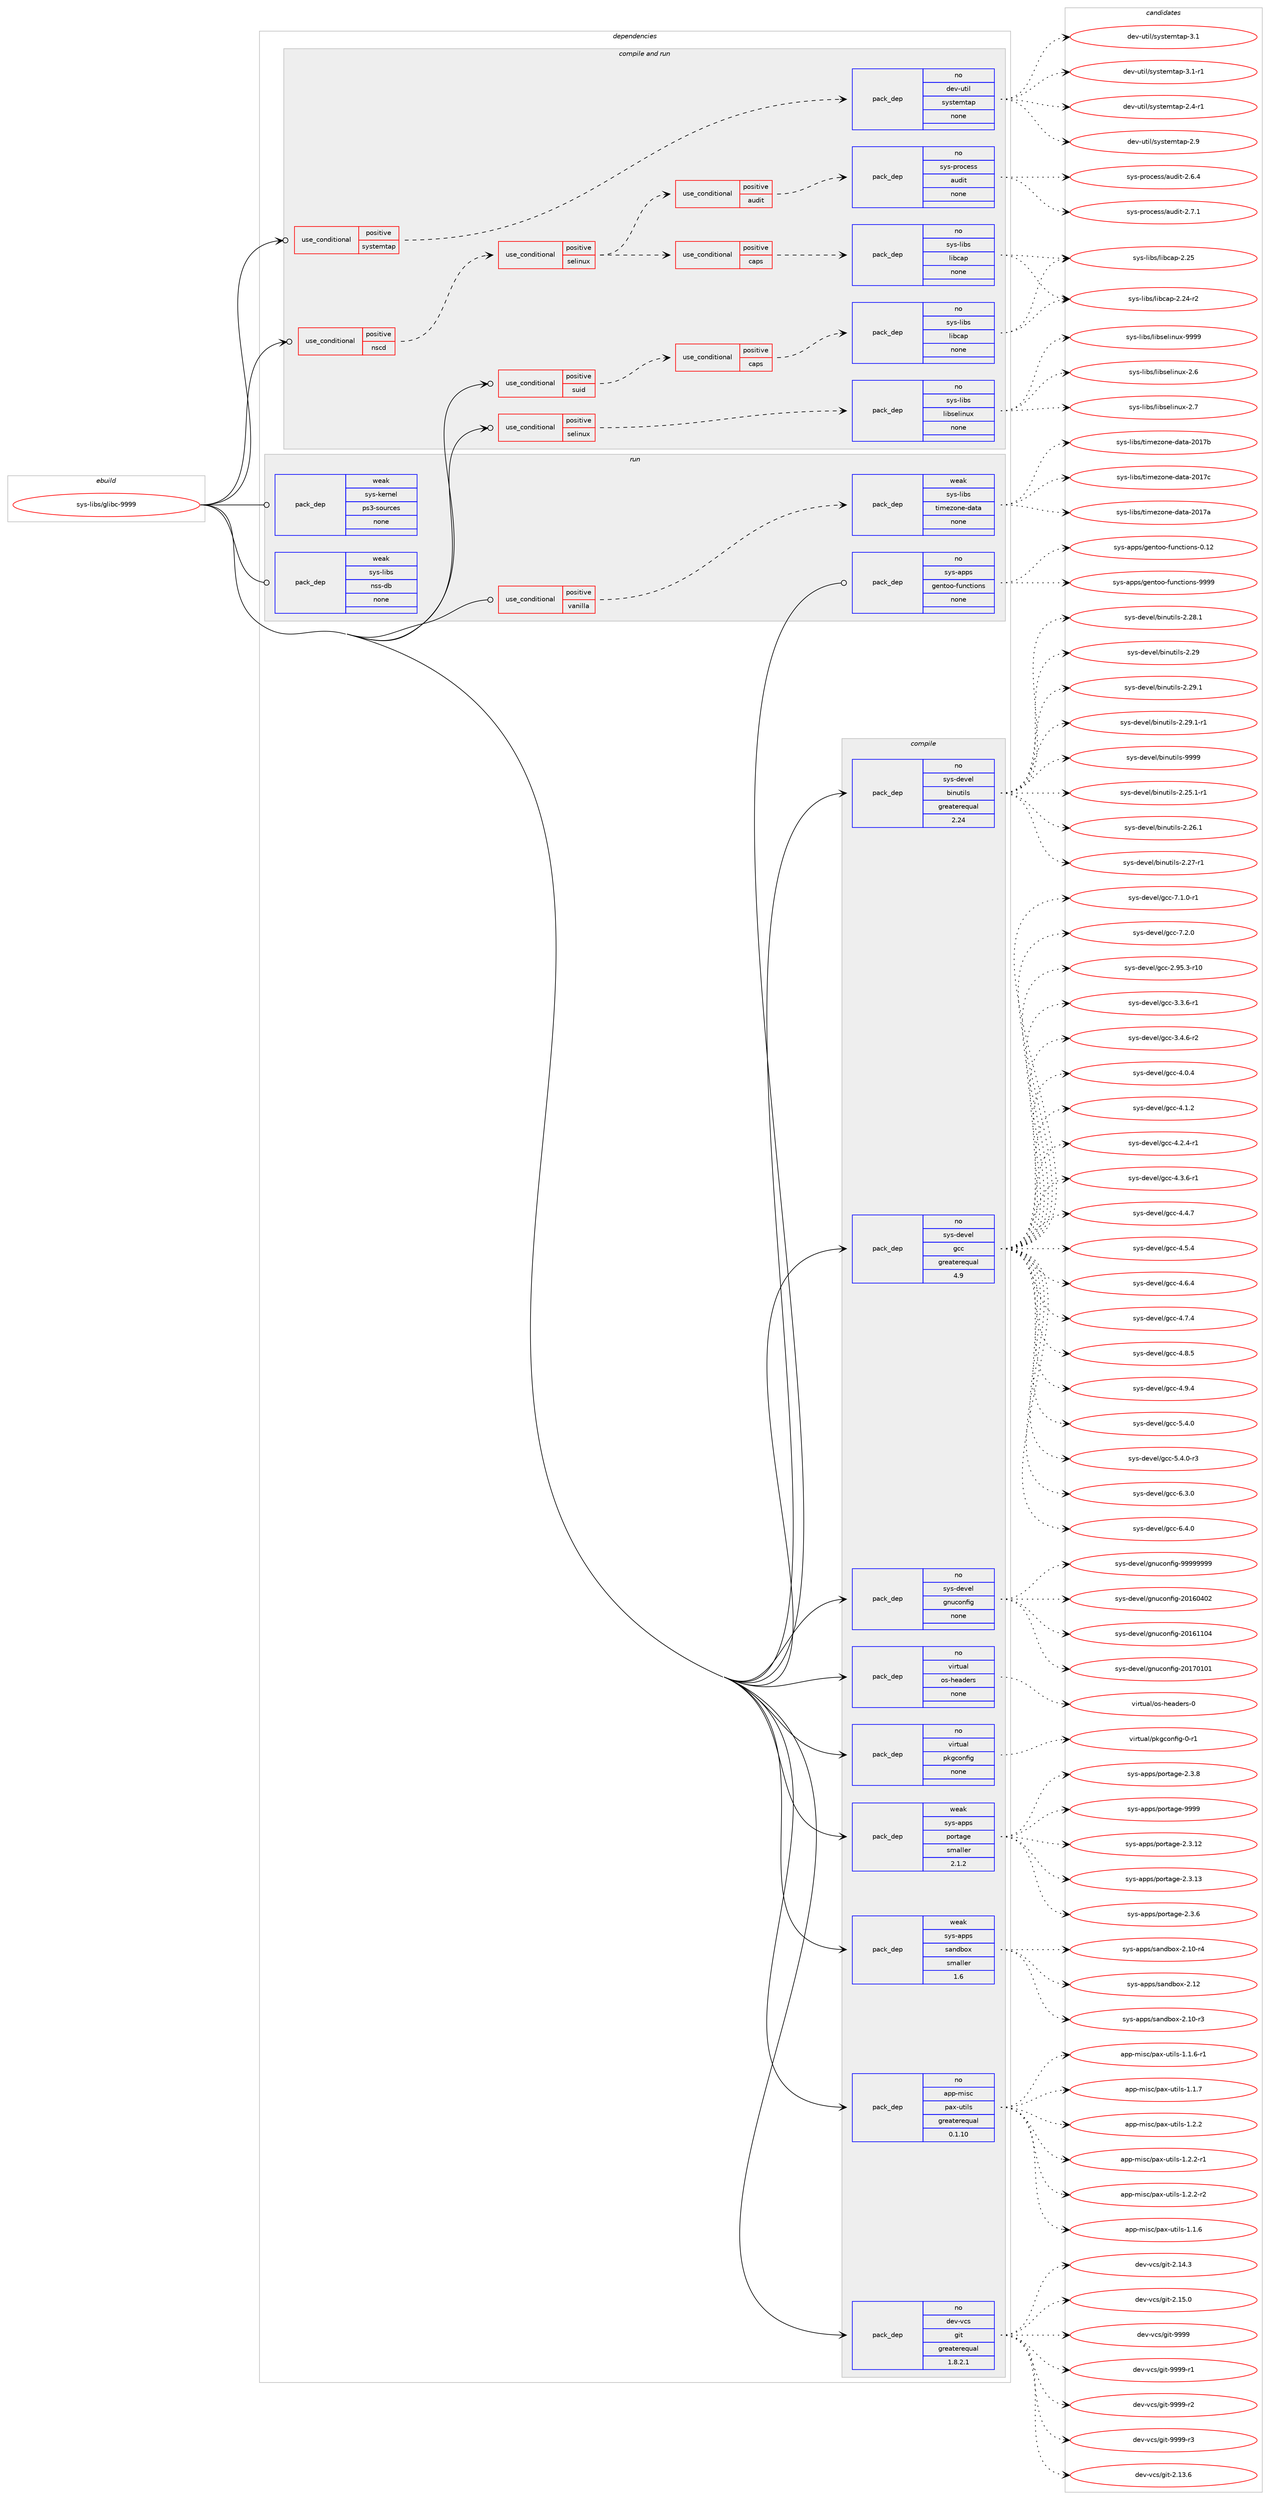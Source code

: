 digraph prolog {

# *************
# Graph options
# *************

newrank=true;
concentrate=true;
compound=true;
graph [rankdir=LR,fontname=Helvetica,fontsize=10,ranksep=1.5];#, ranksep=2.5, nodesep=0.2];
edge  [arrowhead=vee];
node  [fontname=Helvetica,fontsize=10];

# **********
# The ebuild
# **********

subgraph cluster_leftcol {
color=gray;
rank=same;
label=<<i>ebuild</i>>;
id [label="sys-libs/glibc-9999", color=red, width=4, href="../sys-libs/glibc-9999.svg"];
}

# ****************
# The dependencies
# ****************

subgraph cluster_midcol {
color=gray;
label=<<i>dependencies</i>>;
subgraph cluster_compile {
fillcolor="#eeeeee";
style=filled;
label=<<i>compile</i>>;
subgraph pack367408 {
dependency494299 [label=<<TABLE BORDER="0" CELLBORDER="1" CELLSPACING="0" CELLPADDING="4" WIDTH="220"><TR><TD ROWSPAN="6" CELLPADDING="30">pack_dep</TD></TR><TR><TD WIDTH="110">no</TD></TR><TR><TD>app-misc</TD></TR><TR><TD>pax-utils</TD></TR><TR><TD>greaterequal</TD></TR><TR><TD>0.1.10</TD></TR></TABLE>>, shape=none, color=blue];
}
id:e -> dependency494299:w [weight=20,style="solid",arrowhead="vee"];
subgraph pack367409 {
dependency494300 [label=<<TABLE BORDER="0" CELLBORDER="1" CELLSPACING="0" CELLPADDING="4" WIDTH="220"><TR><TD ROWSPAN="6" CELLPADDING="30">pack_dep</TD></TR><TR><TD WIDTH="110">no</TD></TR><TR><TD>dev-vcs</TD></TR><TR><TD>git</TD></TR><TR><TD>greaterequal</TD></TR><TR><TD>1.8.2.1</TD></TR></TABLE>>, shape=none, color=blue];
}
id:e -> dependency494300:w [weight=20,style="solid",arrowhead="vee"];
subgraph pack367410 {
dependency494301 [label=<<TABLE BORDER="0" CELLBORDER="1" CELLSPACING="0" CELLPADDING="4" WIDTH="220"><TR><TD ROWSPAN="6" CELLPADDING="30">pack_dep</TD></TR><TR><TD WIDTH="110">no</TD></TR><TR><TD>sys-devel</TD></TR><TR><TD>binutils</TD></TR><TR><TD>greaterequal</TD></TR><TR><TD>2.24</TD></TR></TABLE>>, shape=none, color=blue];
}
id:e -> dependency494301:w [weight=20,style="solid",arrowhead="vee"];
subgraph pack367411 {
dependency494302 [label=<<TABLE BORDER="0" CELLBORDER="1" CELLSPACING="0" CELLPADDING="4" WIDTH="220"><TR><TD ROWSPAN="6" CELLPADDING="30">pack_dep</TD></TR><TR><TD WIDTH="110">no</TD></TR><TR><TD>sys-devel</TD></TR><TR><TD>gcc</TD></TR><TR><TD>greaterequal</TD></TR><TR><TD>4.9</TD></TR></TABLE>>, shape=none, color=blue];
}
id:e -> dependency494302:w [weight=20,style="solid",arrowhead="vee"];
subgraph pack367412 {
dependency494303 [label=<<TABLE BORDER="0" CELLBORDER="1" CELLSPACING="0" CELLPADDING="4" WIDTH="220"><TR><TD ROWSPAN="6" CELLPADDING="30">pack_dep</TD></TR><TR><TD WIDTH="110">no</TD></TR><TR><TD>sys-devel</TD></TR><TR><TD>gnuconfig</TD></TR><TR><TD>none</TD></TR><TR><TD></TD></TR></TABLE>>, shape=none, color=blue];
}
id:e -> dependency494303:w [weight=20,style="solid",arrowhead="vee"];
subgraph pack367413 {
dependency494304 [label=<<TABLE BORDER="0" CELLBORDER="1" CELLSPACING="0" CELLPADDING="4" WIDTH="220"><TR><TD ROWSPAN="6" CELLPADDING="30">pack_dep</TD></TR><TR><TD WIDTH="110">no</TD></TR><TR><TD>virtual</TD></TR><TR><TD>os-headers</TD></TR><TR><TD>none</TD></TR><TR><TD></TD></TR></TABLE>>, shape=none, color=blue];
}
id:e -> dependency494304:w [weight=20,style="solid",arrowhead="vee"];
subgraph pack367414 {
dependency494305 [label=<<TABLE BORDER="0" CELLBORDER="1" CELLSPACING="0" CELLPADDING="4" WIDTH="220"><TR><TD ROWSPAN="6" CELLPADDING="30">pack_dep</TD></TR><TR><TD WIDTH="110">no</TD></TR><TR><TD>virtual</TD></TR><TR><TD>pkgconfig</TD></TR><TR><TD>none</TD></TR><TR><TD></TD></TR></TABLE>>, shape=none, color=blue];
}
id:e -> dependency494305:w [weight=20,style="solid",arrowhead="vee"];
subgraph pack367415 {
dependency494306 [label=<<TABLE BORDER="0" CELLBORDER="1" CELLSPACING="0" CELLPADDING="4" WIDTH="220"><TR><TD ROWSPAN="6" CELLPADDING="30">pack_dep</TD></TR><TR><TD WIDTH="110">weak</TD></TR><TR><TD>sys-apps</TD></TR><TR><TD>portage</TD></TR><TR><TD>smaller</TD></TR><TR><TD>2.1.2</TD></TR></TABLE>>, shape=none, color=blue];
}
id:e -> dependency494306:w [weight=20,style="solid",arrowhead="vee"];
subgraph pack367416 {
dependency494307 [label=<<TABLE BORDER="0" CELLBORDER="1" CELLSPACING="0" CELLPADDING="4" WIDTH="220"><TR><TD ROWSPAN="6" CELLPADDING="30">pack_dep</TD></TR><TR><TD WIDTH="110">weak</TD></TR><TR><TD>sys-apps</TD></TR><TR><TD>sandbox</TD></TR><TR><TD>smaller</TD></TR><TR><TD>1.6</TD></TR></TABLE>>, shape=none, color=blue];
}
id:e -> dependency494307:w [weight=20,style="solid",arrowhead="vee"];
}
subgraph cluster_compileandrun {
fillcolor="#eeeeee";
style=filled;
label=<<i>compile and run</i>>;
subgraph cond118168 {
dependency494308 [label=<<TABLE BORDER="0" CELLBORDER="1" CELLSPACING="0" CELLPADDING="4"><TR><TD ROWSPAN="3" CELLPADDING="10">use_conditional</TD></TR><TR><TD>positive</TD></TR><TR><TD>nscd</TD></TR></TABLE>>, shape=none, color=red];
subgraph cond118169 {
dependency494309 [label=<<TABLE BORDER="0" CELLBORDER="1" CELLSPACING="0" CELLPADDING="4"><TR><TD ROWSPAN="3" CELLPADDING="10">use_conditional</TD></TR><TR><TD>positive</TD></TR><TR><TD>selinux</TD></TR></TABLE>>, shape=none, color=red];
subgraph cond118170 {
dependency494310 [label=<<TABLE BORDER="0" CELLBORDER="1" CELLSPACING="0" CELLPADDING="4"><TR><TD ROWSPAN="3" CELLPADDING="10">use_conditional</TD></TR><TR><TD>positive</TD></TR><TR><TD>audit</TD></TR></TABLE>>, shape=none, color=red];
subgraph pack367417 {
dependency494311 [label=<<TABLE BORDER="0" CELLBORDER="1" CELLSPACING="0" CELLPADDING="4" WIDTH="220"><TR><TD ROWSPAN="6" CELLPADDING="30">pack_dep</TD></TR><TR><TD WIDTH="110">no</TD></TR><TR><TD>sys-process</TD></TR><TR><TD>audit</TD></TR><TR><TD>none</TD></TR><TR><TD></TD></TR></TABLE>>, shape=none, color=blue];
}
dependency494310:e -> dependency494311:w [weight=20,style="dashed",arrowhead="vee"];
}
dependency494309:e -> dependency494310:w [weight=20,style="dashed",arrowhead="vee"];
subgraph cond118171 {
dependency494312 [label=<<TABLE BORDER="0" CELLBORDER="1" CELLSPACING="0" CELLPADDING="4"><TR><TD ROWSPAN="3" CELLPADDING="10">use_conditional</TD></TR><TR><TD>positive</TD></TR><TR><TD>caps</TD></TR></TABLE>>, shape=none, color=red];
subgraph pack367418 {
dependency494313 [label=<<TABLE BORDER="0" CELLBORDER="1" CELLSPACING="0" CELLPADDING="4" WIDTH="220"><TR><TD ROWSPAN="6" CELLPADDING="30">pack_dep</TD></TR><TR><TD WIDTH="110">no</TD></TR><TR><TD>sys-libs</TD></TR><TR><TD>libcap</TD></TR><TR><TD>none</TD></TR><TR><TD></TD></TR></TABLE>>, shape=none, color=blue];
}
dependency494312:e -> dependency494313:w [weight=20,style="dashed",arrowhead="vee"];
}
dependency494309:e -> dependency494312:w [weight=20,style="dashed",arrowhead="vee"];
}
dependency494308:e -> dependency494309:w [weight=20,style="dashed",arrowhead="vee"];
}
id:e -> dependency494308:w [weight=20,style="solid",arrowhead="odotvee"];
subgraph cond118172 {
dependency494314 [label=<<TABLE BORDER="0" CELLBORDER="1" CELLSPACING="0" CELLPADDING="4"><TR><TD ROWSPAN="3" CELLPADDING="10">use_conditional</TD></TR><TR><TD>positive</TD></TR><TR><TD>selinux</TD></TR></TABLE>>, shape=none, color=red];
subgraph pack367419 {
dependency494315 [label=<<TABLE BORDER="0" CELLBORDER="1" CELLSPACING="0" CELLPADDING="4" WIDTH="220"><TR><TD ROWSPAN="6" CELLPADDING="30">pack_dep</TD></TR><TR><TD WIDTH="110">no</TD></TR><TR><TD>sys-libs</TD></TR><TR><TD>libselinux</TD></TR><TR><TD>none</TD></TR><TR><TD></TD></TR></TABLE>>, shape=none, color=blue];
}
dependency494314:e -> dependency494315:w [weight=20,style="dashed",arrowhead="vee"];
}
id:e -> dependency494314:w [weight=20,style="solid",arrowhead="odotvee"];
subgraph cond118173 {
dependency494316 [label=<<TABLE BORDER="0" CELLBORDER="1" CELLSPACING="0" CELLPADDING="4"><TR><TD ROWSPAN="3" CELLPADDING="10">use_conditional</TD></TR><TR><TD>positive</TD></TR><TR><TD>suid</TD></TR></TABLE>>, shape=none, color=red];
subgraph cond118174 {
dependency494317 [label=<<TABLE BORDER="0" CELLBORDER="1" CELLSPACING="0" CELLPADDING="4"><TR><TD ROWSPAN="3" CELLPADDING="10">use_conditional</TD></TR><TR><TD>positive</TD></TR><TR><TD>caps</TD></TR></TABLE>>, shape=none, color=red];
subgraph pack367420 {
dependency494318 [label=<<TABLE BORDER="0" CELLBORDER="1" CELLSPACING="0" CELLPADDING="4" WIDTH="220"><TR><TD ROWSPAN="6" CELLPADDING="30">pack_dep</TD></TR><TR><TD WIDTH="110">no</TD></TR><TR><TD>sys-libs</TD></TR><TR><TD>libcap</TD></TR><TR><TD>none</TD></TR><TR><TD></TD></TR></TABLE>>, shape=none, color=blue];
}
dependency494317:e -> dependency494318:w [weight=20,style="dashed",arrowhead="vee"];
}
dependency494316:e -> dependency494317:w [weight=20,style="dashed",arrowhead="vee"];
}
id:e -> dependency494316:w [weight=20,style="solid",arrowhead="odotvee"];
subgraph cond118175 {
dependency494319 [label=<<TABLE BORDER="0" CELLBORDER="1" CELLSPACING="0" CELLPADDING="4"><TR><TD ROWSPAN="3" CELLPADDING="10">use_conditional</TD></TR><TR><TD>positive</TD></TR><TR><TD>systemtap</TD></TR></TABLE>>, shape=none, color=red];
subgraph pack367421 {
dependency494320 [label=<<TABLE BORDER="0" CELLBORDER="1" CELLSPACING="0" CELLPADDING="4" WIDTH="220"><TR><TD ROWSPAN="6" CELLPADDING="30">pack_dep</TD></TR><TR><TD WIDTH="110">no</TD></TR><TR><TD>dev-util</TD></TR><TR><TD>systemtap</TD></TR><TR><TD>none</TD></TR><TR><TD></TD></TR></TABLE>>, shape=none, color=blue];
}
dependency494319:e -> dependency494320:w [weight=20,style="dashed",arrowhead="vee"];
}
id:e -> dependency494319:w [weight=20,style="solid",arrowhead="odotvee"];
}
subgraph cluster_run {
fillcolor="#eeeeee";
style=filled;
label=<<i>run</i>>;
subgraph cond118176 {
dependency494321 [label=<<TABLE BORDER="0" CELLBORDER="1" CELLSPACING="0" CELLPADDING="4"><TR><TD ROWSPAN="3" CELLPADDING="10">use_conditional</TD></TR><TR><TD>positive</TD></TR><TR><TD>vanilla</TD></TR></TABLE>>, shape=none, color=red];
subgraph pack367422 {
dependency494322 [label=<<TABLE BORDER="0" CELLBORDER="1" CELLSPACING="0" CELLPADDING="4" WIDTH="220"><TR><TD ROWSPAN="6" CELLPADDING="30">pack_dep</TD></TR><TR><TD WIDTH="110">weak</TD></TR><TR><TD>sys-libs</TD></TR><TR><TD>timezone-data</TD></TR><TR><TD>none</TD></TR><TR><TD></TD></TR></TABLE>>, shape=none, color=blue];
}
dependency494321:e -> dependency494322:w [weight=20,style="dashed",arrowhead="vee"];
}
id:e -> dependency494321:w [weight=20,style="solid",arrowhead="odot"];
subgraph pack367423 {
dependency494323 [label=<<TABLE BORDER="0" CELLBORDER="1" CELLSPACING="0" CELLPADDING="4" WIDTH="220"><TR><TD ROWSPAN="6" CELLPADDING="30">pack_dep</TD></TR><TR><TD WIDTH="110">no</TD></TR><TR><TD>sys-apps</TD></TR><TR><TD>gentoo-functions</TD></TR><TR><TD>none</TD></TR><TR><TD></TD></TR></TABLE>>, shape=none, color=blue];
}
id:e -> dependency494323:w [weight=20,style="solid",arrowhead="odot"];
subgraph pack367424 {
dependency494324 [label=<<TABLE BORDER="0" CELLBORDER="1" CELLSPACING="0" CELLPADDING="4" WIDTH="220"><TR><TD ROWSPAN="6" CELLPADDING="30">pack_dep</TD></TR><TR><TD WIDTH="110">weak</TD></TR><TR><TD>sys-kernel</TD></TR><TR><TD>ps3-sources</TD></TR><TR><TD>none</TD></TR><TR><TD></TD></TR></TABLE>>, shape=none, color=blue];
}
id:e -> dependency494324:w [weight=20,style="solid",arrowhead="odot"];
subgraph pack367425 {
dependency494325 [label=<<TABLE BORDER="0" CELLBORDER="1" CELLSPACING="0" CELLPADDING="4" WIDTH="220"><TR><TD ROWSPAN="6" CELLPADDING="30">pack_dep</TD></TR><TR><TD WIDTH="110">weak</TD></TR><TR><TD>sys-libs</TD></TR><TR><TD>nss-db</TD></TR><TR><TD>none</TD></TR><TR><TD></TD></TR></TABLE>>, shape=none, color=blue];
}
id:e -> dependency494325:w [weight=20,style="solid",arrowhead="odot"];
}
}

# **************
# The candidates
# **************

subgraph cluster_choices {
rank=same;
color=gray;
label=<<i>candidates</i>>;

subgraph choice367408 {
color=black;
nodesep=1;
choice971121124510910511599471129712045117116105108115454946494654 [label="app-misc/pax-utils-1.1.6", color=red, width=4,href="../app-misc/pax-utils-1.1.6.svg"];
choice9711211245109105115994711297120451171161051081154549464946544511449 [label="app-misc/pax-utils-1.1.6-r1", color=red, width=4,href="../app-misc/pax-utils-1.1.6-r1.svg"];
choice971121124510910511599471129712045117116105108115454946494655 [label="app-misc/pax-utils-1.1.7", color=red, width=4,href="../app-misc/pax-utils-1.1.7.svg"];
choice971121124510910511599471129712045117116105108115454946504650 [label="app-misc/pax-utils-1.2.2", color=red, width=4,href="../app-misc/pax-utils-1.2.2.svg"];
choice9711211245109105115994711297120451171161051081154549465046504511449 [label="app-misc/pax-utils-1.2.2-r1", color=red, width=4,href="../app-misc/pax-utils-1.2.2-r1.svg"];
choice9711211245109105115994711297120451171161051081154549465046504511450 [label="app-misc/pax-utils-1.2.2-r2", color=red, width=4,href="../app-misc/pax-utils-1.2.2-r2.svg"];
dependency494299:e -> choice971121124510910511599471129712045117116105108115454946494654:w [style=dotted,weight="100"];
dependency494299:e -> choice9711211245109105115994711297120451171161051081154549464946544511449:w [style=dotted,weight="100"];
dependency494299:e -> choice971121124510910511599471129712045117116105108115454946494655:w [style=dotted,weight="100"];
dependency494299:e -> choice971121124510910511599471129712045117116105108115454946504650:w [style=dotted,weight="100"];
dependency494299:e -> choice9711211245109105115994711297120451171161051081154549465046504511449:w [style=dotted,weight="100"];
dependency494299:e -> choice9711211245109105115994711297120451171161051081154549465046504511450:w [style=dotted,weight="100"];
}
subgraph choice367409 {
color=black;
nodesep=1;
choice10010111845118991154710310511645504649514654 [label="dev-vcs/git-2.13.6", color=red, width=4,href="../dev-vcs/git-2.13.6.svg"];
choice10010111845118991154710310511645504649524651 [label="dev-vcs/git-2.14.3", color=red, width=4,href="../dev-vcs/git-2.14.3.svg"];
choice10010111845118991154710310511645504649534648 [label="dev-vcs/git-2.15.0", color=red, width=4,href="../dev-vcs/git-2.15.0.svg"];
choice1001011184511899115471031051164557575757 [label="dev-vcs/git-9999", color=red, width=4,href="../dev-vcs/git-9999.svg"];
choice10010111845118991154710310511645575757574511449 [label="dev-vcs/git-9999-r1", color=red, width=4,href="../dev-vcs/git-9999-r1.svg"];
choice10010111845118991154710310511645575757574511450 [label="dev-vcs/git-9999-r2", color=red, width=4,href="../dev-vcs/git-9999-r2.svg"];
choice10010111845118991154710310511645575757574511451 [label="dev-vcs/git-9999-r3", color=red, width=4,href="../dev-vcs/git-9999-r3.svg"];
dependency494300:e -> choice10010111845118991154710310511645504649514654:w [style=dotted,weight="100"];
dependency494300:e -> choice10010111845118991154710310511645504649524651:w [style=dotted,weight="100"];
dependency494300:e -> choice10010111845118991154710310511645504649534648:w [style=dotted,weight="100"];
dependency494300:e -> choice1001011184511899115471031051164557575757:w [style=dotted,weight="100"];
dependency494300:e -> choice10010111845118991154710310511645575757574511449:w [style=dotted,weight="100"];
dependency494300:e -> choice10010111845118991154710310511645575757574511450:w [style=dotted,weight="100"];
dependency494300:e -> choice10010111845118991154710310511645575757574511451:w [style=dotted,weight="100"];
}
subgraph choice367410 {
color=black;
nodesep=1;
choice115121115451001011181011084798105110117116105108115455046505346494511449 [label="sys-devel/binutils-2.25.1-r1", color=red, width=4,href="../sys-devel/binutils-2.25.1-r1.svg"];
choice11512111545100101118101108479810511011711610510811545504650544649 [label="sys-devel/binutils-2.26.1", color=red, width=4,href="../sys-devel/binutils-2.26.1.svg"];
choice11512111545100101118101108479810511011711610510811545504650554511449 [label="sys-devel/binutils-2.27-r1", color=red, width=4,href="../sys-devel/binutils-2.27-r1.svg"];
choice11512111545100101118101108479810511011711610510811545504650564649 [label="sys-devel/binutils-2.28.1", color=red, width=4,href="../sys-devel/binutils-2.28.1.svg"];
choice1151211154510010111810110847981051101171161051081154550465057 [label="sys-devel/binutils-2.29", color=red, width=4,href="../sys-devel/binutils-2.29.svg"];
choice11512111545100101118101108479810511011711610510811545504650574649 [label="sys-devel/binutils-2.29.1", color=red, width=4,href="../sys-devel/binutils-2.29.1.svg"];
choice115121115451001011181011084798105110117116105108115455046505746494511449 [label="sys-devel/binutils-2.29.1-r1", color=red, width=4,href="../sys-devel/binutils-2.29.1-r1.svg"];
choice1151211154510010111810110847981051101171161051081154557575757 [label="sys-devel/binutils-9999", color=red, width=4,href="../sys-devel/binutils-9999.svg"];
dependency494301:e -> choice115121115451001011181011084798105110117116105108115455046505346494511449:w [style=dotted,weight="100"];
dependency494301:e -> choice11512111545100101118101108479810511011711610510811545504650544649:w [style=dotted,weight="100"];
dependency494301:e -> choice11512111545100101118101108479810511011711610510811545504650554511449:w [style=dotted,weight="100"];
dependency494301:e -> choice11512111545100101118101108479810511011711610510811545504650564649:w [style=dotted,weight="100"];
dependency494301:e -> choice1151211154510010111810110847981051101171161051081154550465057:w [style=dotted,weight="100"];
dependency494301:e -> choice11512111545100101118101108479810511011711610510811545504650574649:w [style=dotted,weight="100"];
dependency494301:e -> choice115121115451001011181011084798105110117116105108115455046505746494511449:w [style=dotted,weight="100"];
dependency494301:e -> choice1151211154510010111810110847981051101171161051081154557575757:w [style=dotted,weight="100"];
}
subgraph choice367411 {
color=black;
nodesep=1;
choice1151211154510010111810110847103999945504657534651451144948 [label="sys-devel/gcc-2.95.3-r10", color=red, width=4,href="../sys-devel/gcc-2.95.3-r10.svg"];
choice115121115451001011181011084710399994551465146544511449 [label="sys-devel/gcc-3.3.6-r1", color=red, width=4,href="../sys-devel/gcc-3.3.6-r1.svg"];
choice115121115451001011181011084710399994551465246544511450 [label="sys-devel/gcc-3.4.6-r2", color=red, width=4,href="../sys-devel/gcc-3.4.6-r2.svg"];
choice11512111545100101118101108471039999455246484652 [label="sys-devel/gcc-4.0.4", color=red, width=4,href="../sys-devel/gcc-4.0.4.svg"];
choice11512111545100101118101108471039999455246494650 [label="sys-devel/gcc-4.1.2", color=red, width=4,href="../sys-devel/gcc-4.1.2.svg"];
choice115121115451001011181011084710399994552465046524511449 [label="sys-devel/gcc-4.2.4-r1", color=red, width=4,href="../sys-devel/gcc-4.2.4-r1.svg"];
choice115121115451001011181011084710399994552465146544511449 [label="sys-devel/gcc-4.3.6-r1", color=red, width=4,href="../sys-devel/gcc-4.3.6-r1.svg"];
choice11512111545100101118101108471039999455246524655 [label="sys-devel/gcc-4.4.7", color=red, width=4,href="../sys-devel/gcc-4.4.7.svg"];
choice11512111545100101118101108471039999455246534652 [label="sys-devel/gcc-4.5.4", color=red, width=4,href="../sys-devel/gcc-4.5.4.svg"];
choice11512111545100101118101108471039999455246544652 [label="sys-devel/gcc-4.6.4", color=red, width=4,href="../sys-devel/gcc-4.6.4.svg"];
choice11512111545100101118101108471039999455246554652 [label="sys-devel/gcc-4.7.4", color=red, width=4,href="../sys-devel/gcc-4.7.4.svg"];
choice11512111545100101118101108471039999455246564653 [label="sys-devel/gcc-4.8.5", color=red, width=4,href="../sys-devel/gcc-4.8.5.svg"];
choice11512111545100101118101108471039999455246574652 [label="sys-devel/gcc-4.9.4", color=red, width=4,href="../sys-devel/gcc-4.9.4.svg"];
choice11512111545100101118101108471039999455346524648 [label="sys-devel/gcc-5.4.0", color=red, width=4,href="../sys-devel/gcc-5.4.0.svg"];
choice115121115451001011181011084710399994553465246484511451 [label="sys-devel/gcc-5.4.0-r3", color=red, width=4,href="../sys-devel/gcc-5.4.0-r3.svg"];
choice11512111545100101118101108471039999455446514648 [label="sys-devel/gcc-6.3.0", color=red, width=4,href="../sys-devel/gcc-6.3.0.svg"];
choice11512111545100101118101108471039999455446524648 [label="sys-devel/gcc-6.4.0", color=red, width=4,href="../sys-devel/gcc-6.4.0.svg"];
choice115121115451001011181011084710399994555464946484511449 [label="sys-devel/gcc-7.1.0-r1", color=red, width=4,href="../sys-devel/gcc-7.1.0-r1.svg"];
choice11512111545100101118101108471039999455546504648 [label="sys-devel/gcc-7.2.0", color=red, width=4,href="../sys-devel/gcc-7.2.0.svg"];
dependency494302:e -> choice1151211154510010111810110847103999945504657534651451144948:w [style=dotted,weight="100"];
dependency494302:e -> choice115121115451001011181011084710399994551465146544511449:w [style=dotted,weight="100"];
dependency494302:e -> choice115121115451001011181011084710399994551465246544511450:w [style=dotted,weight="100"];
dependency494302:e -> choice11512111545100101118101108471039999455246484652:w [style=dotted,weight="100"];
dependency494302:e -> choice11512111545100101118101108471039999455246494650:w [style=dotted,weight="100"];
dependency494302:e -> choice115121115451001011181011084710399994552465046524511449:w [style=dotted,weight="100"];
dependency494302:e -> choice115121115451001011181011084710399994552465146544511449:w [style=dotted,weight="100"];
dependency494302:e -> choice11512111545100101118101108471039999455246524655:w [style=dotted,weight="100"];
dependency494302:e -> choice11512111545100101118101108471039999455246534652:w [style=dotted,weight="100"];
dependency494302:e -> choice11512111545100101118101108471039999455246544652:w [style=dotted,weight="100"];
dependency494302:e -> choice11512111545100101118101108471039999455246554652:w [style=dotted,weight="100"];
dependency494302:e -> choice11512111545100101118101108471039999455246564653:w [style=dotted,weight="100"];
dependency494302:e -> choice11512111545100101118101108471039999455246574652:w [style=dotted,weight="100"];
dependency494302:e -> choice11512111545100101118101108471039999455346524648:w [style=dotted,weight="100"];
dependency494302:e -> choice115121115451001011181011084710399994553465246484511451:w [style=dotted,weight="100"];
dependency494302:e -> choice11512111545100101118101108471039999455446514648:w [style=dotted,weight="100"];
dependency494302:e -> choice11512111545100101118101108471039999455446524648:w [style=dotted,weight="100"];
dependency494302:e -> choice115121115451001011181011084710399994555464946484511449:w [style=dotted,weight="100"];
dependency494302:e -> choice11512111545100101118101108471039999455546504648:w [style=dotted,weight="100"];
}
subgraph choice367412 {
color=black;
nodesep=1;
choice115121115451001011181011084710311011799111110102105103455048495448524850 [label="sys-devel/gnuconfig-20160402", color=red, width=4,href="../sys-devel/gnuconfig-20160402.svg"];
choice115121115451001011181011084710311011799111110102105103455048495449494852 [label="sys-devel/gnuconfig-20161104", color=red, width=4,href="../sys-devel/gnuconfig-20161104.svg"];
choice115121115451001011181011084710311011799111110102105103455048495548494849 [label="sys-devel/gnuconfig-20170101", color=red, width=4,href="../sys-devel/gnuconfig-20170101.svg"];
choice115121115451001011181011084710311011799111110102105103455757575757575757 [label="sys-devel/gnuconfig-99999999", color=red, width=4,href="../sys-devel/gnuconfig-99999999.svg"];
dependency494303:e -> choice115121115451001011181011084710311011799111110102105103455048495448524850:w [style=dotted,weight="100"];
dependency494303:e -> choice115121115451001011181011084710311011799111110102105103455048495449494852:w [style=dotted,weight="100"];
dependency494303:e -> choice115121115451001011181011084710311011799111110102105103455048495548494849:w [style=dotted,weight="100"];
dependency494303:e -> choice115121115451001011181011084710311011799111110102105103455757575757575757:w [style=dotted,weight="100"];
}
subgraph choice367413 {
color=black;
nodesep=1;
choice118105114116117971084711111545104101971001011141154548 [label="virtual/os-headers-0", color=red, width=4,href="../virtual/os-headers-0.svg"];
dependency494304:e -> choice118105114116117971084711111545104101971001011141154548:w [style=dotted,weight="100"];
}
subgraph choice367414 {
color=black;
nodesep=1;
choice11810511411611797108471121071039911111010210510345484511449 [label="virtual/pkgconfig-0-r1", color=red, width=4,href="../virtual/pkgconfig-0-r1.svg"];
dependency494305:e -> choice11810511411611797108471121071039911111010210510345484511449:w [style=dotted,weight="100"];
}
subgraph choice367415 {
color=black;
nodesep=1;
choice1151211154597112112115471121111141169710310145504651464950 [label="sys-apps/portage-2.3.12", color=red, width=4,href="../sys-apps/portage-2.3.12.svg"];
choice1151211154597112112115471121111141169710310145504651464951 [label="sys-apps/portage-2.3.13", color=red, width=4,href="../sys-apps/portage-2.3.13.svg"];
choice11512111545971121121154711211111411697103101455046514654 [label="sys-apps/portage-2.3.6", color=red, width=4,href="../sys-apps/portage-2.3.6.svg"];
choice11512111545971121121154711211111411697103101455046514656 [label="sys-apps/portage-2.3.8", color=red, width=4,href="../sys-apps/portage-2.3.8.svg"];
choice115121115459711211211547112111114116971031014557575757 [label="sys-apps/portage-9999", color=red, width=4,href="../sys-apps/portage-9999.svg"];
dependency494306:e -> choice1151211154597112112115471121111141169710310145504651464950:w [style=dotted,weight="100"];
dependency494306:e -> choice1151211154597112112115471121111141169710310145504651464951:w [style=dotted,weight="100"];
dependency494306:e -> choice11512111545971121121154711211111411697103101455046514654:w [style=dotted,weight="100"];
dependency494306:e -> choice11512111545971121121154711211111411697103101455046514656:w [style=dotted,weight="100"];
dependency494306:e -> choice115121115459711211211547112111114116971031014557575757:w [style=dotted,weight="100"];
}
subgraph choice367416 {
color=black;
nodesep=1;
choice115121115459711211211547115971101009811112045504649484511451 [label="sys-apps/sandbox-2.10-r3", color=red, width=4,href="../sys-apps/sandbox-2.10-r3.svg"];
choice115121115459711211211547115971101009811112045504649484511452 [label="sys-apps/sandbox-2.10-r4", color=red, width=4,href="../sys-apps/sandbox-2.10-r4.svg"];
choice11512111545971121121154711597110100981111204550464950 [label="sys-apps/sandbox-2.12", color=red, width=4,href="../sys-apps/sandbox-2.12.svg"];
dependency494307:e -> choice115121115459711211211547115971101009811112045504649484511451:w [style=dotted,weight="100"];
dependency494307:e -> choice115121115459711211211547115971101009811112045504649484511452:w [style=dotted,weight="100"];
dependency494307:e -> choice11512111545971121121154711597110100981111204550464950:w [style=dotted,weight="100"];
}
subgraph choice367417 {
color=black;
nodesep=1;
choice11512111545112114111991011151154797117100105116455046544652 [label="sys-process/audit-2.6.4", color=red, width=4,href="../sys-process/audit-2.6.4.svg"];
choice11512111545112114111991011151154797117100105116455046554649 [label="sys-process/audit-2.7.1", color=red, width=4,href="../sys-process/audit-2.7.1.svg"];
dependency494311:e -> choice11512111545112114111991011151154797117100105116455046544652:w [style=dotted,weight="100"];
dependency494311:e -> choice11512111545112114111991011151154797117100105116455046554649:w [style=dotted,weight="100"];
}
subgraph choice367418 {
color=black;
nodesep=1;
choice11512111545108105981154710810598999711245504650524511450 [label="sys-libs/libcap-2.24-r2", color=red, width=4,href="../sys-libs/libcap-2.24-r2.svg"];
choice1151211154510810598115471081059899971124550465053 [label="sys-libs/libcap-2.25", color=red, width=4,href="../sys-libs/libcap-2.25.svg"];
dependency494313:e -> choice11512111545108105981154710810598999711245504650524511450:w [style=dotted,weight="100"];
dependency494313:e -> choice1151211154510810598115471081059899971124550465053:w [style=dotted,weight="100"];
}
subgraph choice367419 {
color=black;
nodesep=1;
choice1151211154510810598115471081059811510110810511011712045504654 [label="sys-libs/libselinux-2.6", color=red, width=4,href="../sys-libs/libselinux-2.6.svg"];
choice1151211154510810598115471081059811510110810511011712045504655 [label="sys-libs/libselinux-2.7", color=red, width=4,href="../sys-libs/libselinux-2.7.svg"];
choice115121115451081059811547108105981151011081051101171204557575757 [label="sys-libs/libselinux-9999", color=red, width=4,href="../sys-libs/libselinux-9999.svg"];
dependency494315:e -> choice1151211154510810598115471081059811510110810511011712045504654:w [style=dotted,weight="100"];
dependency494315:e -> choice1151211154510810598115471081059811510110810511011712045504655:w [style=dotted,weight="100"];
dependency494315:e -> choice115121115451081059811547108105981151011081051101171204557575757:w [style=dotted,weight="100"];
}
subgraph choice367420 {
color=black;
nodesep=1;
choice11512111545108105981154710810598999711245504650524511450 [label="sys-libs/libcap-2.24-r2", color=red, width=4,href="../sys-libs/libcap-2.24-r2.svg"];
choice1151211154510810598115471081059899971124550465053 [label="sys-libs/libcap-2.25", color=red, width=4,href="../sys-libs/libcap-2.25.svg"];
dependency494318:e -> choice11512111545108105981154710810598999711245504650524511450:w [style=dotted,weight="100"];
dependency494318:e -> choice1151211154510810598115471081059899971124550465053:w [style=dotted,weight="100"];
}
subgraph choice367421 {
color=black;
nodesep=1;
choice100101118451171161051084711512111511610110911697112455046524511449 [label="dev-util/systemtap-2.4-r1", color=red, width=4,href="../dev-util/systemtap-2.4-r1.svg"];
choice10010111845117116105108471151211151161011091169711245504657 [label="dev-util/systemtap-2.9", color=red, width=4,href="../dev-util/systemtap-2.9.svg"];
choice10010111845117116105108471151211151161011091169711245514649 [label="dev-util/systemtap-3.1", color=red, width=4,href="../dev-util/systemtap-3.1.svg"];
choice100101118451171161051084711512111511610110911697112455146494511449 [label="dev-util/systemtap-3.1-r1", color=red, width=4,href="../dev-util/systemtap-3.1-r1.svg"];
dependency494320:e -> choice100101118451171161051084711512111511610110911697112455046524511449:w [style=dotted,weight="100"];
dependency494320:e -> choice10010111845117116105108471151211151161011091169711245504657:w [style=dotted,weight="100"];
dependency494320:e -> choice10010111845117116105108471151211151161011091169711245514649:w [style=dotted,weight="100"];
dependency494320:e -> choice100101118451171161051084711512111511610110911697112455146494511449:w [style=dotted,weight="100"];
}
subgraph choice367422 {
color=black;
nodesep=1;
choice115121115451081059811547116105109101122111110101451009711697455048495597 [label="sys-libs/timezone-data-2017a", color=red, width=4,href="../sys-libs/timezone-data-2017a.svg"];
choice115121115451081059811547116105109101122111110101451009711697455048495598 [label="sys-libs/timezone-data-2017b", color=red, width=4,href="../sys-libs/timezone-data-2017b.svg"];
choice115121115451081059811547116105109101122111110101451009711697455048495599 [label="sys-libs/timezone-data-2017c", color=red, width=4,href="../sys-libs/timezone-data-2017c.svg"];
dependency494322:e -> choice115121115451081059811547116105109101122111110101451009711697455048495597:w [style=dotted,weight="100"];
dependency494322:e -> choice115121115451081059811547116105109101122111110101451009711697455048495598:w [style=dotted,weight="100"];
dependency494322:e -> choice115121115451081059811547116105109101122111110101451009711697455048495599:w [style=dotted,weight="100"];
}
subgraph choice367423 {
color=black;
nodesep=1;
choice11512111545971121121154710310111011611111145102117110991161051111101154548464950 [label="sys-apps/gentoo-functions-0.12", color=red, width=4,href="../sys-apps/gentoo-functions-0.12.svg"];
choice11512111545971121121154710310111011611111145102117110991161051111101154557575757 [label="sys-apps/gentoo-functions-9999", color=red, width=4,href="../sys-apps/gentoo-functions-9999.svg"];
dependency494323:e -> choice11512111545971121121154710310111011611111145102117110991161051111101154548464950:w [style=dotted,weight="100"];
dependency494323:e -> choice11512111545971121121154710310111011611111145102117110991161051111101154557575757:w [style=dotted,weight="100"];
}
subgraph choice367424 {
color=black;
nodesep=1;
}
subgraph choice367425 {
color=black;
nodesep=1;
}
}

}
